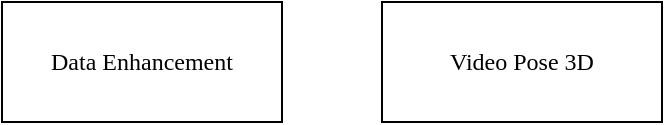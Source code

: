 <mxfile version="14.4.2" type="device"><diagram id="5OpvK9J1qDeF2jGDcHqs" name="第 1 页"><mxGraphModel dx="763" dy="688" grid="1" gridSize="10" guides="1" tooltips="1" connect="1" arrows="1" fold="1" page="1" pageScale="1" pageWidth="827" pageHeight="1169" math="0" shadow="0"><root><mxCell id="0"/><mxCell id="1" parent="0"/><mxCell id="bII5kuA-TVtjhtIBVwqc-1" value="Data Enhancement" style="rounded=0;whiteSpace=wrap;html=1;fontFamily=Verdana;" vertex="1" parent="1"><mxGeometry x="90" y="450" width="140" height="60" as="geometry"/></mxCell><mxCell id="bII5kuA-TVtjhtIBVwqc-3" value="Video Pose 3D" style="rounded=0;whiteSpace=wrap;html=1;fontFamily=Verdana;" vertex="1" parent="1"><mxGeometry x="280" y="450" width="140" height="60" as="geometry"/></mxCell></root></mxGraphModel></diagram></mxfile>